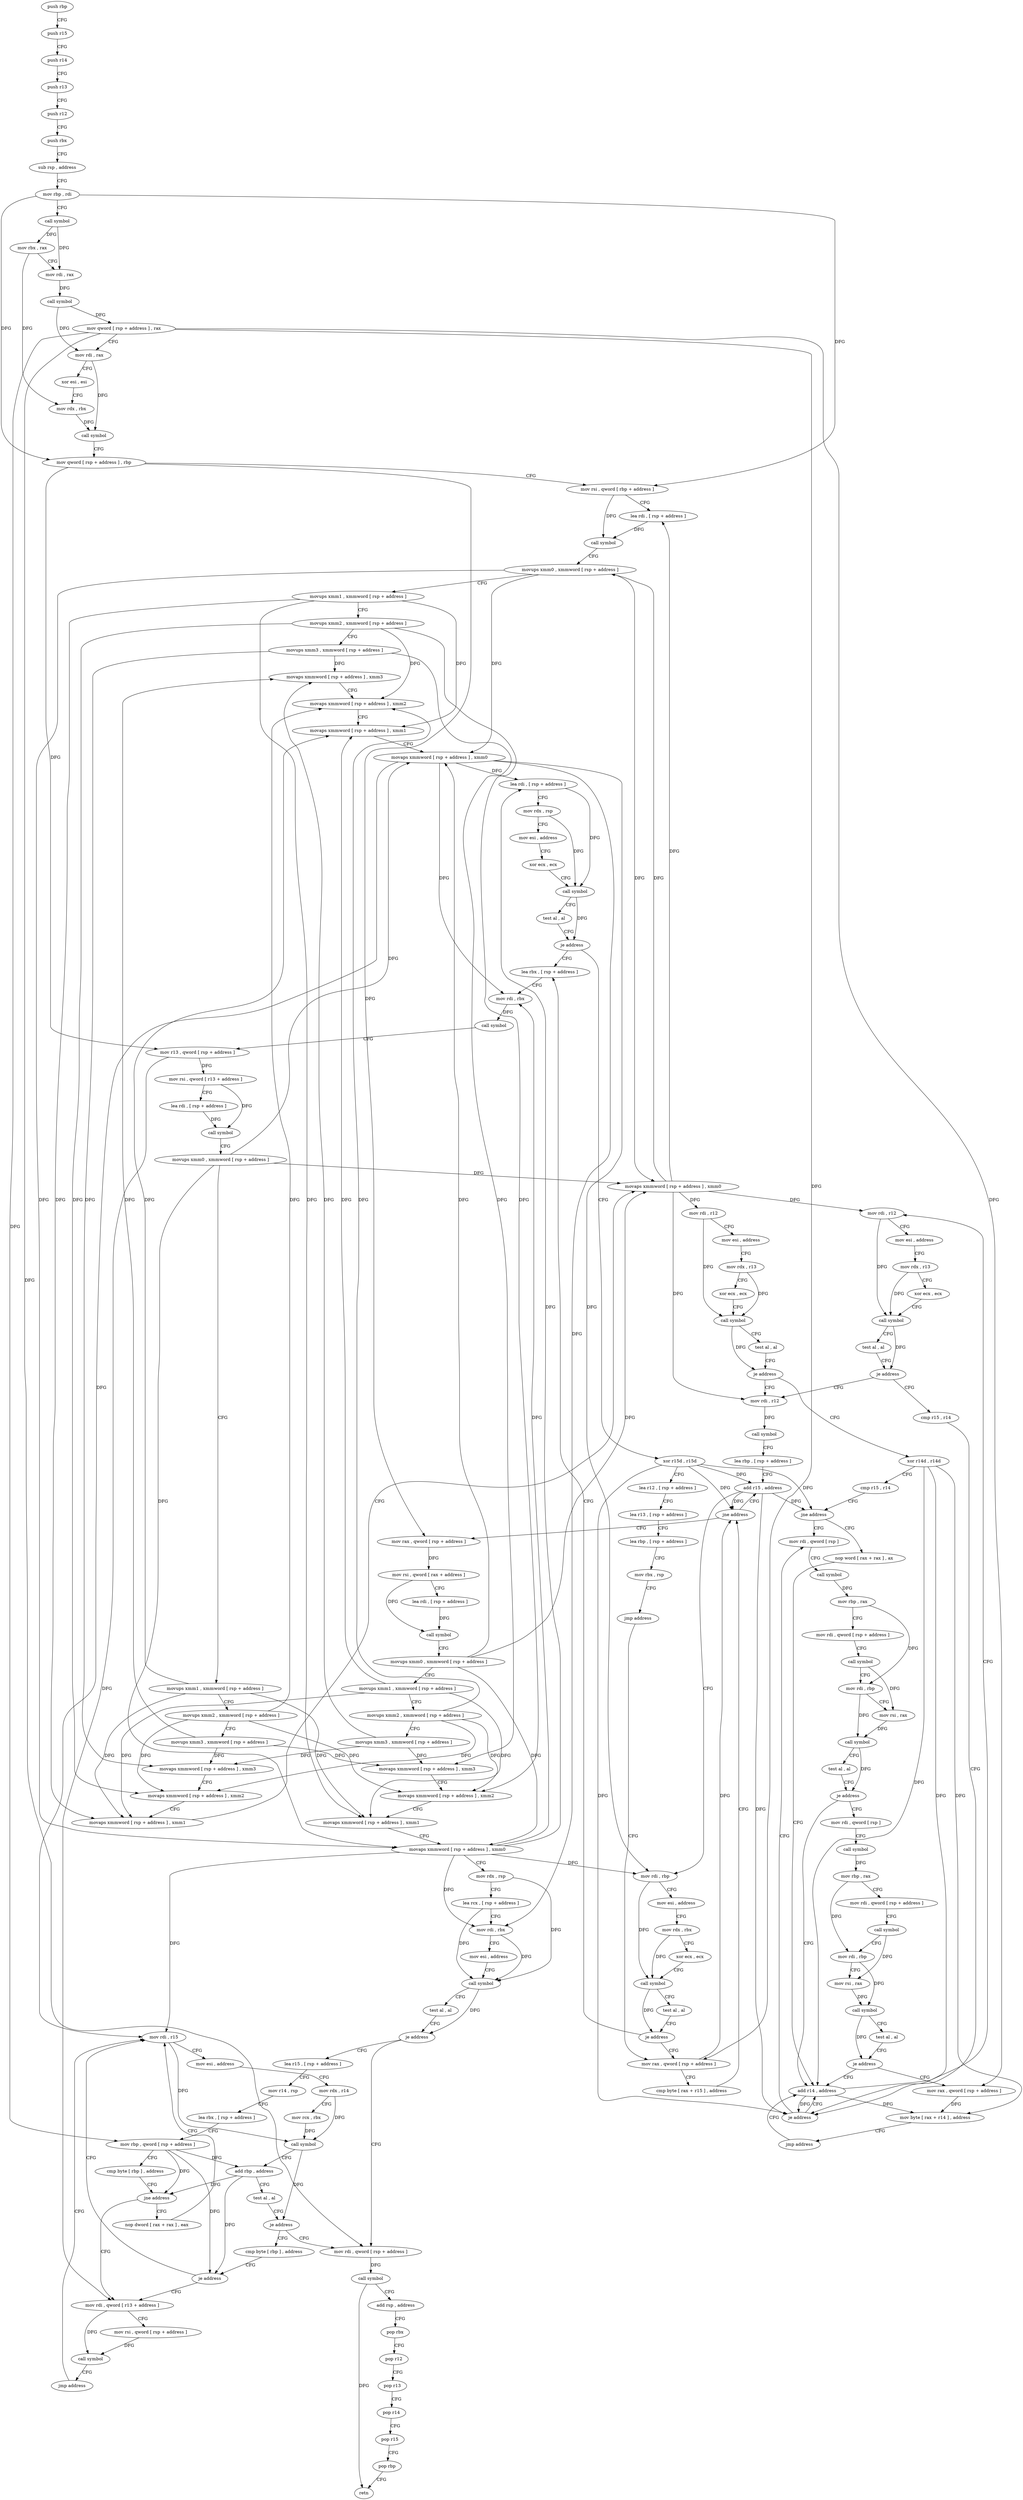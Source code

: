 digraph "func" {
"83632" [label = "push rbp" ]
"83633" [label = "push r15" ]
"83635" [label = "push r14" ]
"83637" [label = "push r13" ]
"83639" [label = "push r12" ]
"83641" [label = "push rbx" ]
"83642" [label = "sub rsp , address" ]
"83649" [label = "mov rbp , rdi" ]
"83652" [label = "call symbol" ]
"83657" [label = "mov rbx , rax" ]
"83660" [label = "mov rdi , rax" ]
"83663" [label = "call symbol" ]
"83668" [label = "mov qword [ rsp + address ] , rax" ]
"83673" [label = "mov rdi , rax" ]
"83676" [label = "xor esi , esi" ]
"83678" [label = "mov rdx , rbx" ]
"83681" [label = "call symbol" ]
"83686" [label = "mov qword [ rsp + address ] , rbp" ]
"83691" [label = "mov rsi , qword [ rbp + address ]" ]
"83695" [label = "lea rdi , [ rsp + address ]" ]
"83703" [label = "call symbol" ]
"83708" [label = "movups xmm0 , xmmword [ rsp + address ]" ]
"83716" [label = "movups xmm1 , xmmword [ rsp + address ]" ]
"83724" [label = "movups xmm2 , xmmword [ rsp + address ]" ]
"83732" [label = "movups xmm3 , xmmword [ rsp + address ]" ]
"83740" [label = "movaps xmmword [ rsp + address ] , xmm3" ]
"83745" [label = "movaps xmmword [ rsp + address ] , xmm2" ]
"83750" [label = "movaps xmmword [ rsp + address ] , xmm1" ]
"83755" [label = "movaps xmmword [ rsp + address ] , xmm0" ]
"83760" [label = "lea rdi , [ rsp + address ]" ]
"83765" [label = "mov rdx , rsp" ]
"83768" [label = "mov esi , address" ]
"83773" [label = "xor ecx , ecx" ]
"83775" [label = "call symbol" ]
"83780" [label = "test al , al" ]
"83782" [label = "je address" ]
"84121" [label = "lea rbx , [ rsp + address ]" ]
"83788" [label = "xor r15d , r15d" ]
"84126" [label = "mov rdi , rbx" ]
"84129" [label = "call symbol" ]
"84134" [label = "mov r13 , qword [ rsp + address ]" ]
"84139" [label = "mov rsi , qword [ r13 + address ]" ]
"84143" [label = "lea rdi , [ rsp + address ]" ]
"84148" [label = "call symbol" ]
"84153" [label = "movups xmm0 , xmmword [ rsp + address ]" ]
"84158" [label = "movups xmm1 , xmmword [ rsp + address ]" ]
"84163" [label = "movups xmm2 , xmmword [ rsp + address ]" ]
"84171" [label = "movups xmm3 , xmmword [ rsp + address ]" ]
"84179" [label = "movaps xmmword [ rsp + address ] , xmm3" ]
"84184" [label = "movaps xmmword [ rsp + address ] , xmm2" ]
"84189" [label = "movaps xmmword [ rsp + address ] , xmm1" ]
"84194" [label = "movaps xmmword [ rsp + address ] , xmm0" ]
"84199" [label = "mov rdx , rsp" ]
"84202" [label = "lea rcx , [ rsp + address ]" ]
"84207" [label = "mov rdi , rbx" ]
"84210" [label = "mov esi , address" ]
"84215" [label = "call symbol" ]
"84220" [label = "test al , al" ]
"84222" [label = "je address" ]
"84305" [label = "mov rdi , qword [ rsp + address ]" ]
"84224" [label = "lea r15 , [ rsp + address ]" ]
"83791" [label = "lea r12 , [ rsp + address ]" ]
"83799" [label = "lea r13 , [ rsp + address ]" ]
"83804" [label = "lea rbp , [ rsp + address ]" ]
"83809" [label = "mov rbx , rsp" ]
"83812" [label = "jmp address" ]
"83867" [label = "mov rax , qword [ rsp + address ]" ]
"84310" [label = "call symbol" ]
"84315" [label = "add rsp , address" ]
"84322" [label = "pop rbx" ]
"84323" [label = "pop r12" ]
"84325" [label = "pop r13" ]
"84327" [label = "pop r14" ]
"84329" [label = "pop r15" ]
"84331" [label = "pop rbp" ]
"84332" [label = "retn" ]
"84229" [label = "mov r14 , rsp" ]
"84232" [label = "lea rbx , [ rsp + address ]" ]
"84237" [label = "mov rbp , qword [ rsp + address ]" ]
"84242" [label = "cmp byte [ rbp ] , address" ]
"84246" [label = "jne address" ]
"84289" [label = "mov rdi , qword [ r13 + address ]" ]
"84248" [label = "nop dword [ rax + rax ] , eax" ]
"83872" [label = "cmp byte [ rax + r15 ] , address" ]
"83877" [label = "jne address" ]
"83837" [label = "add r15 , address" ]
"83879" [label = "mov rax , qword [ rsp + address ]" ]
"84293" [label = "mov rsi , qword [ rsp + address ]" ]
"84298" [label = "call symbol" ]
"84303" [label = "jmp address" ]
"84256" [label = "mov rdi , r15" ]
"83841" [label = "mov rdi , rbp" ]
"83844" [label = "mov esi , address" ]
"83849" [label = "mov rdx , rbx" ]
"83852" [label = "xor ecx , ecx" ]
"83854" [label = "call symbol" ]
"83859" [label = "test al , al" ]
"83861" [label = "je address" ]
"83884" [label = "mov rsi , qword [ rax + address ]" ]
"83888" [label = "lea rdi , [ rsp + address ]" ]
"83893" [label = "call symbol" ]
"83898" [label = "movups xmm0 , xmmword [ rsp + address ]" ]
"83903" [label = "movups xmm1 , xmmword [ rsp + address ]" ]
"83908" [label = "movups xmm2 , xmmword [ rsp + address ]" ]
"83916" [label = "movups xmm3 , xmmword [ rsp + address ]" ]
"83924" [label = "movaps xmmword [ rsp + address ] , xmm3" ]
"83932" [label = "movaps xmmword [ rsp + address ] , xmm2" ]
"83940" [label = "movaps xmmword [ rsp + address ] , xmm1" ]
"83948" [label = "movaps xmmword [ rsp + address ] , xmm0" ]
"83956" [label = "mov rdi , r12" ]
"83959" [label = "mov esi , address" ]
"83964" [label = "mov rdx , r13" ]
"83967" [label = "xor ecx , ecx" ]
"83969" [label = "call symbol" ]
"83974" [label = "test al , al" ]
"83976" [label = "je address" ]
"83824" [label = "mov rdi , r12" ]
"83982" [label = "xor r14d , r14d" ]
"84259" [label = "mov esi , address" ]
"84264" [label = "mov rdx , r14" ]
"84267" [label = "mov rcx , rbx" ]
"84270" [label = "call symbol" ]
"84275" [label = "add rbp , address" ]
"84279" [label = "test al , al" ]
"84281" [label = "je address" ]
"84283" [label = "cmp byte [ rbp ] , address" ]
"84287" [label = "je address" ]
"83827" [label = "call symbol" ]
"83832" [label = "lea rbp , [ rsp + address ]" ]
"83985" [label = "cmp r15 , r14" ]
"83988" [label = "jne address" ]
"84035" [label = "mov rdi , qword [ rsp ]" ]
"83990" [label = "nop word [ rax + rax ] , ax" ]
"84039" [label = "call symbol" ]
"84044" [label = "mov rbp , rax" ]
"84047" [label = "mov rdi , qword [ rsp + address ]" ]
"84052" [label = "call symbol" ]
"84057" [label = "mov rdi , rbp" ]
"84060" [label = "mov rsi , rax" ]
"84063" [label = "call symbol" ]
"84068" [label = "test al , al" ]
"84070" [label = "je address" ]
"84000" [label = "add r14 , address" ]
"84072" [label = "mov rdi , qword [ rsp ]" ]
"84004" [label = "mov rdi , r12" ]
"84007" [label = "mov esi , address" ]
"84012" [label = "mov rdx , r13" ]
"84015" [label = "xor ecx , ecx" ]
"84017" [label = "call symbol" ]
"84022" [label = "test al , al" ]
"84024" [label = "je address" ]
"84030" [label = "cmp r15 , r14" ]
"84076" [label = "call symbol" ]
"84081" [label = "mov rbp , rax" ]
"84084" [label = "mov rdi , qword [ rsp + address ]" ]
"84089" [label = "call symbol" ]
"84094" [label = "mov rdi , rbp" ]
"84097" [label = "mov rsi , rax" ]
"84100" [label = "call symbol" ]
"84105" [label = "test al , al" ]
"84107" [label = "je address" ]
"84109" [label = "mov rax , qword [ rsp + address ]" ]
"84033" [label = "je address" ]
"84114" [label = "mov byte [ rax + r14 ] , address" ]
"84119" [label = "jmp address" ]
"83632" -> "83633" [ label = "CFG" ]
"83633" -> "83635" [ label = "CFG" ]
"83635" -> "83637" [ label = "CFG" ]
"83637" -> "83639" [ label = "CFG" ]
"83639" -> "83641" [ label = "CFG" ]
"83641" -> "83642" [ label = "CFG" ]
"83642" -> "83649" [ label = "CFG" ]
"83649" -> "83652" [ label = "CFG" ]
"83649" -> "83686" [ label = "DFG" ]
"83649" -> "83691" [ label = "DFG" ]
"83652" -> "83657" [ label = "DFG" ]
"83652" -> "83660" [ label = "DFG" ]
"83657" -> "83660" [ label = "CFG" ]
"83657" -> "83678" [ label = "DFG" ]
"83660" -> "83663" [ label = "DFG" ]
"83663" -> "83668" [ label = "DFG" ]
"83663" -> "83673" [ label = "DFG" ]
"83668" -> "83673" [ label = "CFG" ]
"83668" -> "84305" [ label = "DFG" ]
"83668" -> "84237" [ label = "DFG" ]
"83668" -> "83867" [ label = "DFG" ]
"83668" -> "84109" [ label = "DFG" ]
"83673" -> "83676" [ label = "CFG" ]
"83673" -> "83681" [ label = "DFG" ]
"83676" -> "83678" [ label = "CFG" ]
"83678" -> "83681" [ label = "DFG" ]
"83681" -> "83686" [ label = "CFG" ]
"83686" -> "83691" [ label = "CFG" ]
"83686" -> "84134" [ label = "DFG" ]
"83686" -> "83879" [ label = "DFG" ]
"83691" -> "83695" [ label = "CFG" ]
"83691" -> "83703" [ label = "DFG" ]
"83695" -> "83703" [ label = "DFG" ]
"83703" -> "83708" [ label = "CFG" ]
"83708" -> "83716" [ label = "CFG" ]
"83708" -> "83755" [ label = "DFG" ]
"83708" -> "84194" [ label = "DFG" ]
"83708" -> "83948" [ label = "DFG" ]
"83716" -> "83724" [ label = "CFG" ]
"83716" -> "83750" [ label = "DFG" ]
"83716" -> "84189" [ label = "DFG" ]
"83716" -> "83940" [ label = "DFG" ]
"83724" -> "83732" [ label = "CFG" ]
"83724" -> "83745" [ label = "DFG" ]
"83724" -> "84184" [ label = "DFG" ]
"83724" -> "83932" [ label = "DFG" ]
"83732" -> "83740" [ label = "DFG" ]
"83732" -> "84179" [ label = "DFG" ]
"83732" -> "83924" [ label = "DFG" ]
"83740" -> "83745" [ label = "CFG" ]
"83745" -> "83750" [ label = "CFG" ]
"83750" -> "83755" [ label = "CFG" ]
"83755" -> "83760" [ label = "DFG" ]
"83755" -> "84126" [ label = "DFG" ]
"83755" -> "84207" [ label = "DFG" ]
"83755" -> "83841" [ label = "DFG" ]
"83755" -> "84256" [ label = "DFG" ]
"83760" -> "83765" [ label = "CFG" ]
"83760" -> "83775" [ label = "DFG" ]
"83765" -> "83768" [ label = "CFG" ]
"83765" -> "83775" [ label = "DFG" ]
"83768" -> "83773" [ label = "CFG" ]
"83773" -> "83775" [ label = "CFG" ]
"83775" -> "83780" [ label = "CFG" ]
"83775" -> "83782" [ label = "DFG" ]
"83780" -> "83782" [ label = "CFG" ]
"83782" -> "84121" [ label = "CFG" ]
"83782" -> "83788" [ label = "CFG" ]
"84121" -> "84126" [ label = "CFG" ]
"83788" -> "83791" [ label = "CFG" ]
"83788" -> "83877" [ label = "DFG" ]
"83788" -> "83837" [ label = "DFG" ]
"83788" -> "83988" [ label = "DFG" ]
"83788" -> "84033" [ label = "DFG" ]
"84126" -> "84129" [ label = "DFG" ]
"84129" -> "84134" [ label = "CFG" ]
"84134" -> "84139" [ label = "DFG" ]
"84134" -> "84289" [ label = "DFG" ]
"84139" -> "84143" [ label = "CFG" ]
"84139" -> "84148" [ label = "DFG" ]
"84143" -> "84148" [ label = "DFG" ]
"84148" -> "84153" [ label = "CFG" ]
"84153" -> "84158" [ label = "CFG" ]
"84153" -> "83755" [ label = "DFG" ]
"84153" -> "84194" [ label = "DFG" ]
"84153" -> "83948" [ label = "DFG" ]
"84158" -> "84163" [ label = "CFG" ]
"84158" -> "83750" [ label = "DFG" ]
"84158" -> "84189" [ label = "DFG" ]
"84158" -> "83940" [ label = "DFG" ]
"84163" -> "84171" [ label = "CFG" ]
"84163" -> "83745" [ label = "DFG" ]
"84163" -> "84184" [ label = "DFG" ]
"84163" -> "83932" [ label = "DFG" ]
"84171" -> "84179" [ label = "DFG" ]
"84171" -> "83740" [ label = "DFG" ]
"84171" -> "83924" [ label = "DFG" ]
"84179" -> "84184" [ label = "CFG" ]
"84184" -> "84189" [ label = "CFG" ]
"84189" -> "84194" [ label = "CFG" ]
"84194" -> "84199" [ label = "CFG" ]
"84194" -> "83760" [ label = "DFG" ]
"84194" -> "84126" [ label = "DFG" ]
"84194" -> "84207" [ label = "DFG" ]
"84194" -> "83841" [ label = "DFG" ]
"84194" -> "84256" [ label = "DFG" ]
"84199" -> "84202" [ label = "CFG" ]
"84199" -> "84215" [ label = "DFG" ]
"84202" -> "84207" [ label = "CFG" ]
"84202" -> "84215" [ label = "DFG" ]
"84207" -> "84210" [ label = "CFG" ]
"84207" -> "84215" [ label = "DFG" ]
"84210" -> "84215" [ label = "CFG" ]
"84215" -> "84220" [ label = "CFG" ]
"84215" -> "84222" [ label = "DFG" ]
"84220" -> "84222" [ label = "CFG" ]
"84222" -> "84305" [ label = "CFG" ]
"84222" -> "84224" [ label = "CFG" ]
"84305" -> "84310" [ label = "DFG" ]
"84224" -> "84229" [ label = "CFG" ]
"83791" -> "83799" [ label = "CFG" ]
"83799" -> "83804" [ label = "CFG" ]
"83804" -> "83809" [ label = "CFG" ]
"83809" -> "83812" [ label = "CFG" ]
"83812" -> "83867" [ label = "CFG" ]
"83867" -> "83872" [ label = "CFG" ]
"83867" -> "83877" [ label = "DFG" ]
"84310" -> "84315" [ label = "CFG" ]
"84310" -> "84332" [ label = "DFG" ]
"84315" -> "84322" [ label = "CFG" ]
"84322" -> "84323" [ label = "CFG" ]
"84323" -> "84325" [ label = "CFG" ]
"84325" -> "84327" [ label = "CFG" ]
"84327" -> "84329" [ label = "CFG" ]
"84329" -> "84331" [ label = "CFG" ]
"84331" -> "84332" [ label = "CFG" ]
"84229" -> "84232" [ label = "CFG" ]
"84232" -> "84237" [ label = "CFG" ]
"84237" -> "84242" [ label = "CFG" ]
"84237" -> "84246" [ label = "DFG" ]
"84237" -> "84275" [ label = "DFG" ]
"84237" -> "84287" [ label = "DFG" ]
"84242" -> "84246" [ label = "CFG" ]
"84246" -> "84289" [ label = "CFG" ]
"84246" -> "84248" [ label = "CFG" ]
"84289" -> "84293" [ label = "CFG" ]
"84289" -> "84298" [ label = "DFG" ]
"84248" -> "84256" [ label = "CFG" ]
"83872" -> "83877" [ label = "CFG" ]
"83877" -> "83837" [ label = "CFG" ]
"83877" -> "83879" [ label = "CFG" ]
"83837" -> "83841" [ label = "CFG" ]
"83837" -> "83877" [ label = "DFG" ]
"83837" -> "83988" [ label = "DFG" ]
"83837" -> "84033" [ label = "DFG" ]
"83879" -> "83884" [ label = "DFG" ]
"84293" -> "84298" [ label = "DFG" ]
"84298" -> "84303" [ label = "CFG" ]
"84303" -> "84256" [ label = "CFG" ]
"84256" -> "84259" [ label = "CFG" ]
"84256" -> "84270" [ label = "DFG" ]
"83841" -> "83844" [ label = "CFG" ]
"83841" -> "83854" [ label = "DFG" ]
"83844" -> "83849" [ label = "CFG" ]
"83849" -> "83852" [ label = "CFG" ]
"83849" -> "83854" [ label = "DFG" ]
"83852" -> "83854" [ label = "CFG" ]
"83854" -> "83859" [ label = "CFG" ]
"83854" -> "83861" [ label = "DFG" ]
"83859" -> "83861" [ label = "CFG" ]
"83861" -> "84121" [ label = "CFG" ]
"83861" -> "83867" [ label = "CFG" ]
"83884" -> "83888" [ label = "CFG" ]
"83884" -> "83893" [ label = "DFG" ]
"83888" -> "83893" [ label = "DFG" ]
"83893" -> "83898" [ label = "CFG" ]
"83898" -> "83903" [ label = "CFG" ]
"83898" -> "83755" [ label = "DFG" ]
"83898" -> "84194" [ label = "DFG" ]
"83898" -> "83948" [ label = "DFG" ]
"83903" -> "83908" [ label = "CFG" ]
"83903" -> "83750" [ label = "DFG" ]
"83903" -> "84189" [ label = "DFG" ]
"83903" -> "83940" [ label = "DFG" ]
"83908" -> "83916" [ label = "CFG" ]
"83908" -> "83745" [ label = "DFG" ]
"83908" -> "84184" [ label = "DFG" ]
"83908" -> "83932" [ label = "DFG" ]
"83916" -> "83924" [ label = "DFG" ]
"83916" -> "83740" [ label = "DFG" ]
"83916" -> "84179" [ label = "DFG" ]
"83924" -> "83932" [ label = "CFG" ]
"83932" -> "83940" [ label = "CFG" ]
"83940" -> "83948" [ label = "CFG" ]
"83948" -> "83956" [ label = "DFG" ]
"83948" -> "83695" [ label = "DFG" ]
"83948" -> "83708" [ label = "DFG" ]
"83948" -> "83824" [ label = "DFG" ]
"83948" -> "84004" [ label = "DFG" ]
"83956" -> "83959" [ label = "CFG" ]
"83956" -> "83969" [ label = "DFG" ]
"83959" -> "83964" [ label = "CFG" ]
"83964" -> "83967" [ label = "CFG" ]
"83964" -> "83969" [ label = "DFG" ]
"83967" -> "83969" [ label = "CFG" ]
"83969" -> "83974" [ label = "CFG" ]
"83969" -> "83976" [ label = "DFG" ]
"83974" -> "83976" [ label = "CFG" ]
"83976" -> "83824" [ label = "CFG" ]
"83976" -> "83982" [ label = "CFG" ]
"83824" -> "83827" [ label = "DFG" ]
"83982" -> "83985" [ label = "CFG" ]
"83982" -> "84000" [ label = "DFG" ]
"83982" -> "84033" [ label = "DFG" ]
"83982" -> "84114" [ label = "DFG" ]
"84259" -> "84264" [ label = "CFG" ]
"84264" -> "84267" [ label = "CFG" ]
"84264" -> "84270" [ label = "DFG" ]
"84267" -> "84270" [ label = "DFG" ]
"84270" -> "84275" [ label = "CFG" ]
"84270" -> "84281" [ label = "DFG" ]
"84275" -> "84279" [ label = "CFG" ]
"84275" -> "84246" [ label = "DFG" ]
"84275" -> "84287" [ label = "DFG" ]
"84279" -> "84281" [ label = "CFG" ]
"84281" -> "84305" [ label = "CFG" ]
"84281" -> "84283" [ label = "CFG" ]
"84283" -> "84287" [ label = "CFG" ]
"84287" -> "84256" [ label = "CFG" ]
"84287" -> "84289" [ label = "CFG" ]
"83827" -> "83832" [ label = "CFG" ]
"83832" -> "83837" [ label = "CFG" ]
"83985" -> "83988" [ label = "CFG" ]
"83988" -> "84035" [ label = "CFG" ]
"83988" -> "83990" [ label = "CFG" ]
"84035" -> "84039" [ label = "CFG" ]
"83990" -> "84000" [ label = "CFG" ]
"84039" -> "84044" [ label = "DFG" ]
"84044" -> "84047" [ label = "CFG" ]
"84044" -> "84057" [ label = "DFG" ]
"84047" -> "84052" [ label = "CFG" ]
"84052" -> "84057" [ label = "CFG" ]
"84052" -> "84060" [ label = "DFG" ]
"84057" -> "84060" [ label = "CFG" ]
"84057" -> "84063" [ label = "DFG" ]
"84060" -> "84063" [ label = "DFG" ]
"84063" -> "84068" [ label = "CFG" ]
"84063" -> "84070" [ label = "DFG" ]
"84068" -> "84070" [ label = "CFG" ]
"84070" -> "84000" [ label = "CFG" ]
"84070" -> "84072" [ label = "CFG" ]
"84000" -> "84004" [ label = "CFG" ]
"84000" -> "84033" [ label = "DFG" ]
"84000" -> "84114" [ label = "DFG" ]
"84072" -> "84076" [ label = "CFG" ]
"84004" -> "84007" [ label = "CFG" ]
"84004" -> "84017" [ label = "DFG" ]
"84007" -> "84012" [ label = "CFG" ]
"84012" -> "84015" [ label = "CFG" ]
"84012" -> "84017" [ label = "DFG" ]
"84015" -> "84017" [ label = "CFG" ]
"84017" -> "84022" [ label = "CFG" ]
"84017" -> "84024" [ label = "DFG" ]
"84022" -> "84024" [ label = "CFG" ]
"84024" -> "83824" [ label = "CFG" ]
"84024" -> "84030" [ label = "CFG" ]
"84030" -> "84033" [ label = "CFG" ]
"84076" -> "84081" [ label = "DFG" ]
"84081" -> "84084" [ label = "CFG" ]
"84081" -> "84094" [ label = "DFG" ]
"84084" -> "84089" [ label = "CFG" ]
"84089" -> "84094" [ label = "CFG" ]
"84089" -> "84097" [ label = "DFG" ]
"84094" -> "84097" [ label = "CFG" ]
"84094" -> "84100" [ label = "DFG" ]
"84097" -> "84100" [ label = "DFG" ]
"84100" -> "84105" [ label = "CFG" ]
"84100" -> "84107" [ label = "DFG" ]
"84105" -> "84107" [ label = "CFG" ]
"84107" -> "84000" [ label = "CFG" ]
"84107" -> "84109" [ label = "CFG" ]
"84109" -> "84114" [ label = "DFG" ]
"84033" -> "84000" [ label = "CFG" ]
"84033" -> "84035" [ label = "CFG" ]
"84114" -> "84119" [ label = "CFG" ]
"84119" -> "84000" [ label = "CFG" ]
}

